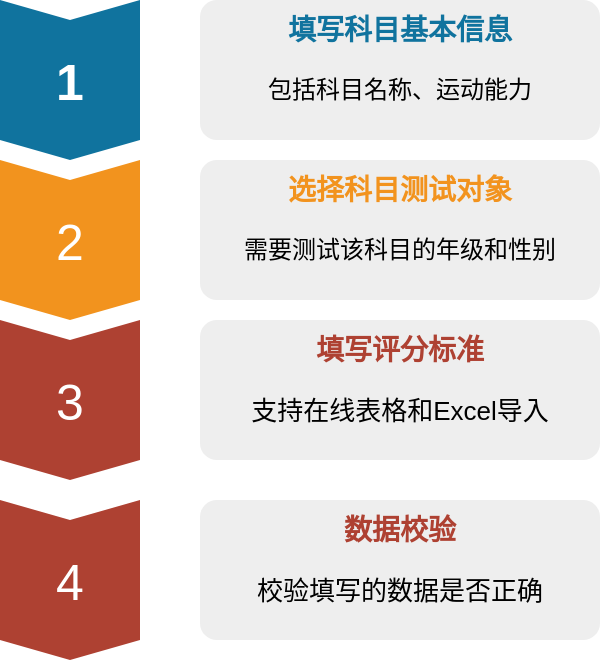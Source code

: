 <mxfile version="15.4.0" type="device"><diagram id="swiUMhBpahjmkhXkyXF2" name="第 1 页"><mxGraphModel dx="1024" dy="592" grid="1" gridSize="10" guides="1" tooltips="1" connect="1" arrows="1" fold="1" page="1" pageScale="1" pageWidth="827" pageHeight="1169" math="0" shadow="0"><root><mxCell id="0"/><mxCell id="1" parent="0"/><mxCell id="7LWzmCiEmmWHmpD6pzm7-1" value="&lt;font style=&quot;font-size: 25px&quot; color=&quot;#ffffff&quot;&gt;&lt;b&gt;1&lt;/b&gt;&lt;/font&gt;" style="shape=step;perimeter=stepPerimeter;whiteSpace=wrap;html=1;fixedSize=1;size=10;direction=south;fillColor=#10739E;strokeColor=none;rounded=0;" parent="1" vertex="1"><mxGeometry x="250" y="80" width="70" height="80" as="geometry"/></mxCell><mxCell id="7LWzmCiEmmWHmpD6pzm7-2" value="&lt;font style=&quot;font-size: 25px&quot; color=&quot;#ffffff&quot;&gt;2&lt;/font&gt;" style="shape=step;perimeter=stepPerimeter;whiteSpace=wrap;html=1;fixedSize=1;size=10;direction=south;fillColor=#F2931E;strokeColor=none;rounded=0;" parent="1" vertex="1"><mxGeometry x="250" y="160" width="70" height="80" as="geometry"/></mxCell><mxCell id="7LWzmCiEmmWHmpD6pzm7-3" value="&lt;span style=&quot;font-size: 25px ; background-color: rgb(174 , 65 , 50)&quot;&gt;&lt;font color=&quot;#ffffff&quot;&gt;3&lt;/font&gt;&lt;/span&gt;" style="shape=step;perimeter=stepPerimeter;whiteSpace=wrap;html=1;fixedSize=1;size=10;direction=south;fillColor=#AE4132;strokeColor=none;rounded=0;" parent="1" vertex="1"><mxGeometry x="250" y="240" width="70" height="80" as="geometry"/></mxCell><mxCell id="7LWzmCiEmmWHmpD6pzm7-6" value="&lt;font&gt;&lt;font color=&quot;#10739e&quot; size=&quot;1&quot;&gt;&lt;b style=&quot;font-size: 14px&quot;&gt;填写科目基本信息&lt;/b&gt;&lt;/font&gt;&lt;br&gt;&lt;br&gt;包括科目名称、运动能力&lt;br&gt;&lt;/font&gt;" style="rounded=1;strokeColor=none;fillColor=#EEEEEE;align=center;arcSize=12;verticalAlign=top;whiteSpace=wrap;html=1;fontSize=12;" parent="1" vertex="1"><mxGeometry x="350" y="80" width="200" height="70" as="geometry"/></mxCell><mxCell id="7LWzmCiEmmWHmpD6pzm7-7" value="&lt;font&gt;&lt;font color=&quot;#f2931e&quot;&gt;&lt;span style=&quot;font-size: 14px&quot;&gt;&lt;b&gt;选择科目测试对象&lt;/b&gt;&lt;/span&gt;&lt;/font&gt;&lt;br&gt;&lt;br&gt;需要测试该科目的年级和性别&lt;br&gt;&lt;/font&gt;" style="rounded=1;strokeColor=none;fillColor=#EEEEEE;align=center;arcSize=12;verticalAlign=top;whiteSpace=wrap;html=1;fontSize=12;" parent="1" vertex="1"><mxGeometry x="350" y="160" width="200" height="70" as="geometry"/></mxCell><mxCell id="7LWzmCiEmmWHmpD6pzm7-8" value="&lt;font&gt;&lt;font color=&quot;#ae4132&quot;&gt;&lt;span style=&quot;font-size: 14px&quot;&gt;&lt;b&gt;填写评分标准&lt;/b&gt;&lt;/span&gt;&lt;/font&gt;&lt;br&gt;&lt;br&gt;&lt;span style=&quot;font-size: 13px&quot;&gt;支持在线表格和Excel导入&lt;/span&gt;&lt;br&gt;&lt;/font&gt;" style="rounded=1;strokeColor=none;fillColor=#EEEEEE;align=center;arcSize=12;verticalAlign=top;whiteSpace=wrap;html=1;fontSize=12;" parent="1" vertex="1"><mxGeometry x="350" y="240" width="200" height="70" as="geometry"/></mxCell><mxCell id="V6m2Ekc1NOhxDpBXTxGR-1" value="&lt;span style=&quot;font-size: 25px ; background-color: rgb(174 , 65 , 50)&quot;&gt;&lt;font color=&quot;#ffffff&quot;&gt;4&lt;/font&gt;&lt;/span&gt;" style="shape=step;perimeter=stepPerimeter;whiteSpace=wrap;html=1;fixedSize=1;size=10;direction=south;fillColor=#AE4132;strokeColor=none;rounded=0;" vertex="1" parent="1"><mxGeometry x="250" y="330" width="70" height="80" as="geometry"/></mxCell><mxCell id="V6m2Ekc1NOhxDpBXTxGR-2" value="&lt;font&gt;&lt;font color=&quot;#ae4132&quot; size=&quot;1&quot;&gt;&lt;b style=&quot;font-size: 14px&quot;&gt;数据校验&lt;/b&gt;&lt;/font&gt;&lt;br&gt;&lt;br&gt;&lt;font style=&quot;font-size: 13px&quot;&gt;校验填写的数据是否正确&lt;/font&gt;&lt;br&gt;&lt;/font&gt;" style="rounded=1;strokeColor=none;fillColor=#EEEEEE;align=center;arcSize=12;verticalAlign=top;whiteSpace=wrap;html=1;fontSize=12;" vertex="1" parent="1"><mxGeometry x="350" y="330" width="200" height="70" as="geometry"/></mxCell></root></mxGraphModel></diagram></mxfile>